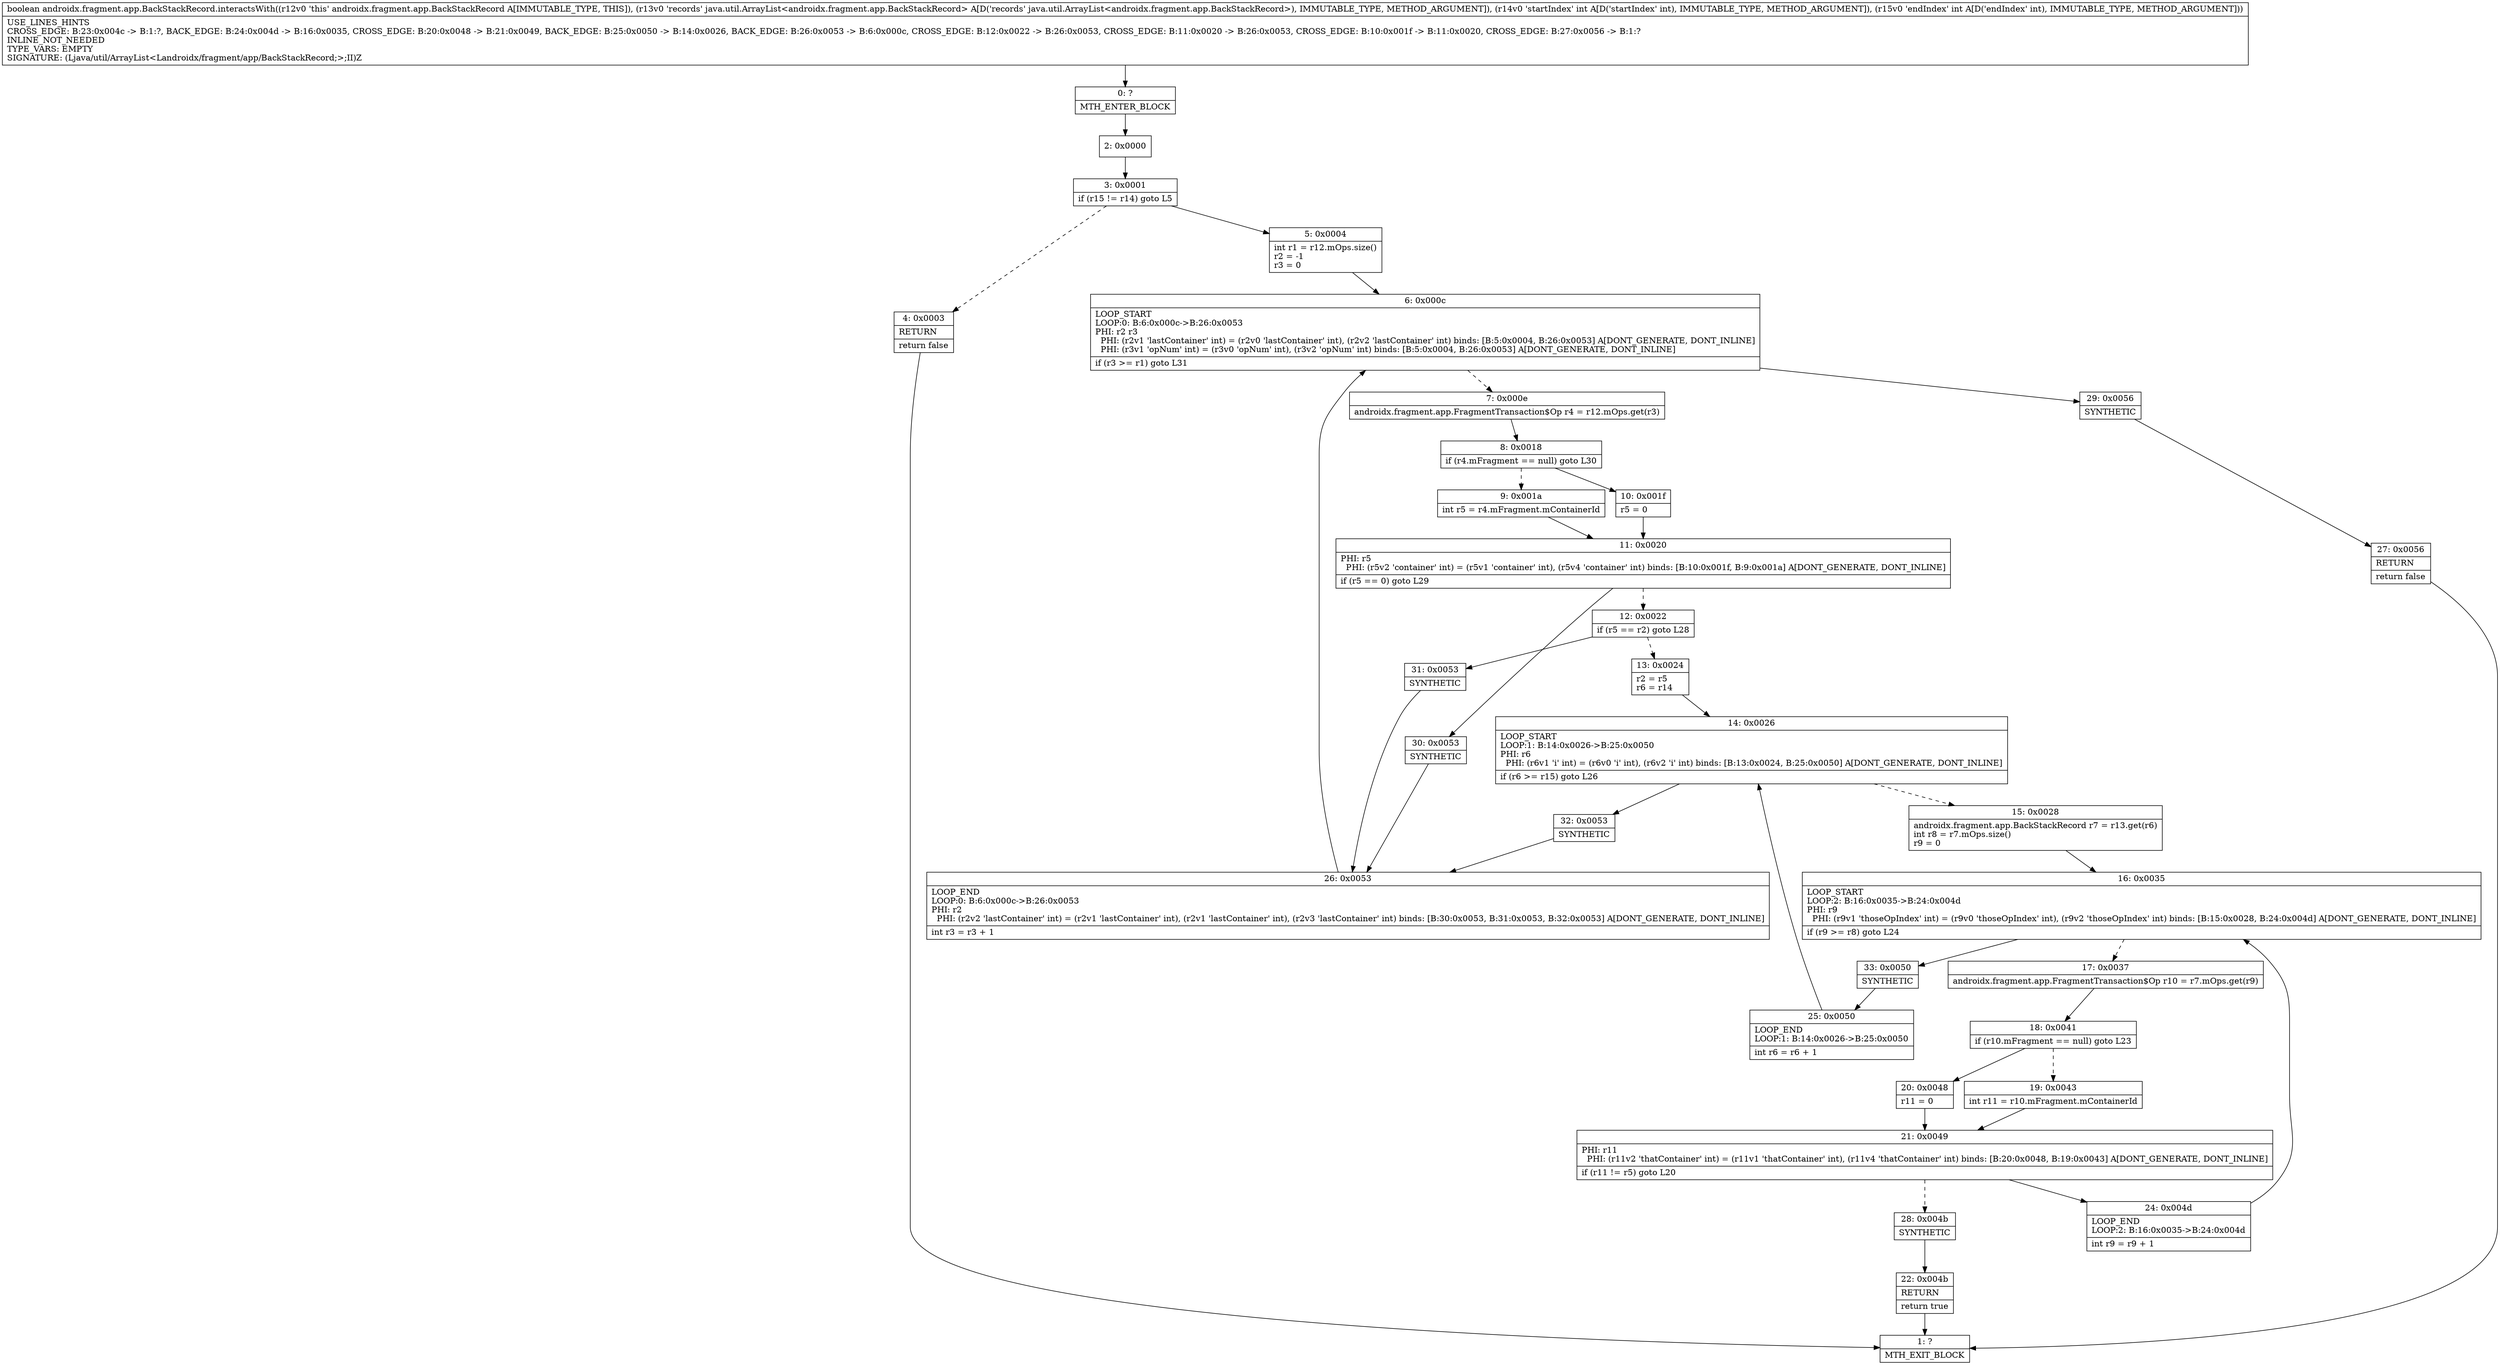 digraph "CFG forandroidx.fragment.app.BackStackRecord.interactsWith(Ljava\/util\/ArrayList;II)Z" {
Node_0 [shape=record,label="{0\:\ ?|MTH_ENTER_BLOCK\l}"];
Node_2 [shape=record,label="{2\:\ 0x0000}"];
Node_3 [shape=record,label="{3\:\ 0x0001|if (r15 != r14) goto L5\l}"];
Node_4 [shape=record,label="{4\:\ 0x0003|RETURN\l|return false\l}"];
Node_1 [shape=record,label="{1\:\ ?|MTH_EXIT_BLOCK\l}"];
Node_5 [shape=record,label="{5\:\ 0x0004|int r1 = r12.mOps.size()\lr2 = \-1\lr3 = 0\l}"];
Node_6 [shape=record,label="{6\:\ 0x000c|LOOP_START\lLOOP:0: B:6:0x000c\-\>B:26:0x0053\lPHI: r2 r3 \l  PHI: (r2v1 'lastContainer' int) = (r2v0 'lastContainer' int), (r2v2 'lastContainer' int) binds: [B:5:0x0004, B:26:0x0053] A[DONT_GENERATE, DONT_INLINE]\l  PHI: (r3v1 'opNum' int) = (r3v0 'opNum' int), (r3v2 'opNum' int) binds: [B:5:0x0004, B:26:0x0053] A[DONT_GENERATE, DONT_INLINE]\l|if (r3 \>= r1) goto L31\l}"];
Node_7 [shape=record,label="{7\:\ 0x000e|androidx.fragment.app.FragmentTransaction$Op r4 = r12.mOps.get(r3)\l}"];
Node_8 [shape=record,label="{8\:\ 0x0018|if (r4.mFragment == null) goto L30\l}"];
Node_9 [shape=record,label="{9\:\ 0x001a|int r5 = r4.mFragment.mContainerId\l}"];
Node_11 [shape=record,label="{11\:\ 0x0020|PHI: r5 \l  PHI: (r5v2 'container' int) = (r5v1 'container' int), (r5v4 'container' int) binds: [B:10:0x001f, B:9:0x001a] A[DONT_GENERATE, DONT_INLINE]\l|if (r5 == 0) goto L29\l}"];
Node_12 [shape=record,label="{12\:\ 0x0022|if (r5 == r2) goto L28\l}"];
Node_13 [shape=record,label="{13\:\ 0x0024|r2 = r5\lr6 = r14\l}"];
Node_14 [shape=record,label="{14\:\ 0x0026|LOOP_START\lLOOP:1: B:14:0x0026\-\>B:25:0x0050\lPHI: r6 \l  PHI: (r6v1 'i' int) = (r6v0 'i' int), (r6v2 'i' int) binds: [B:13:0x0024, B:25:0x0050] A[DONT_GENERATE, DONT_INLINE]\l|if (r6 \>= r15) goto L26\l}"];
Node_15 [shape=record,label="{15\:\ 0x0028|androidx.fragment.app.BackStackRecord r7 = r13.get(r6)\lint r8 = r7.mOps.size()\lr9 = 0\l}"];
Node_16 [shape=record,label="{16\:\ 0x0035|LOOP_START\lLOOP:2: B:16:0x0035\-\>B:24:0x004d\lPHI: r9 \l  PHI: (r9v1 'thoseOpIndex' int) = (r9v0 'thoseOpIndex' int), (r9v2 'thoseOpIndex' int) binds: [B:15:0x0028, B:24:0x004d] A[DONT_GENERATE, DONT_INLINE]\l|if (r9 \>= r8) goto L24\l}"];
Node_17 [shape=record,label="{17\:\ 0x0037|androidx.fragment.app.FragmentTransaction$Op r10 = r7.mOps.get(r9)\l}"];
Node_18 [shape=record,label="{18\:\ 0x0041|if (r10.mFragment == null) goto L23\l}"];
Node_19 [shape=record,label="{19\:\ 0x0043|int r11 = r10.mFragment.mContainerId\l}"];
Node_21 [shape=record,label="{21\:\ 0x0049|PHI: r11 \l  PHI: (r11v2 'thatContainer' int) = (r11v1 'thatContainer' int), (r11v4 'thatContainer' int) binds: [B:20:0x0048, B:19:0x0043] A[DONT_GENERATE, DONT_INLINE]\l|if (r11 != r5) goto L20\l}"];
Node_24 [shape=record,label="{24\:\ 0x004d|LOOP_END\lLOOP:2: B:16:0x0035\-\>B:24:0x004d\l|int r9 = r9 + 1\l}"];
Node_28 [shape=record,label="{28\:\ 0x004b|SYNTHETIC\l}"];
Node_22 [shape=record,label="{22\:\ 0x004b|RETURN\l|return true\l}"];
Node_20 [shape=record,label="{20\:\ 0x0048|r11 = 0\l}"];
Node_33 [shape=record,label="{33\:\ 0x0050|SYNTHETIC\l}"];
Node_25 [shape=record,label="{25\:\ 0x0050|LOOP_END\lLOOP:1: B:14:0x0026\-\>B:25:0x0050\l|int r6 = r6 + 1\l}"];
Node_32 [shape=record,label="{32\:\ 0x0053|SYNTHETIC\l}"];
Node_26 [shape=record,label="{26\:\ 0x0053|LOOP_END\lLOOP:0: B:6:0x000c\-\>B:26:0x0053\lPHI: r2 \l  PHI: (r2v2 'lastContainer' int) = (r2v1 'lastContainer' int), (r2v1 'lastContainer' int), (r2v3 'lastContainer' int) binds: [B:30:0x0053, B:31:0x0053, B:32:0x0053] A[DONT_GENERATE, DONT_INLINE]\l|int r3 = r3 + 1\l}"];
Node_31 [shape=record,label="{31\:\ 0x0053|SYNTHETIC\l}"];
Node_30 [shape=record,label="{30\:\ 0x0053|SYNTHETIC\l}"];
Node_10 [shape=record,label="{10\:\ 0x001f|r5 = 0\l}"];
Node_29 [shape=record,label="{29\:\ 0x0056|SYNTHETIC\l}"];
Node_27 [shape=record,label="{27\:\ 0x0056|RETURN\l|return false\l}"];
MethodNode[shape=record,label="{boolean androidx.fragment.app.BackStackRecord.interactsWith((r12v0 'this' androidx.fragment.app.BackStackRecord A[IMMUTABLE_TYPE, THIS]), (r13v0 'records' java.util.ArrayList\<androidx.fragment.app.BackStackRecord\> A[D('records' java.util.ArrayList\<androidx.fragment.app.BackStackRecord\>), IMMUTABLE_TYPE, METHOD_ARGUMENT]), (r14v0 'startIndex' int A[D('startIndex' int), IMMUTABLE_TYPE, METHOD_ARGUMENT]), (r15v0 'endIndex' int A[D('endIndex' int), IMMUTABLE_TYPE, METHOD_ARGUMENT]))  | USE_LINES_HINTS\lCROSS_EDGE: B:23:0x004c \-\> B:1:?, BACK_EDGE: B:24:0x004d \-\> B:16:0x0035, CROSS_EDGE: B:20:0x0048 \-\> B:21:0x0049, BACK_EDGE: B:25:0x0050 \-\> B:14:0x0026, BACK_EDGE: B:26:0x0053 \-\> B:6:0x000c, CROSS_EDGE: B:12:0x0022 \-\> B:26:0x0053, CROSS_EDGE: B:11:0x0020 \-\> B:26:0x0053, CROSS_EDGE: B:10:0x001f \-\> B:11:0x0020, CROSS_EDGE: B:27:0x0056 \-\> B:1:?\lINLINE_NOT_NEEDED\lTYPE_VARS: EMPTY\lSIGNATURE: (Ljava\/util\/ArrayList\<Landroidx\/fragment\/app\/BackStackRecord;\>;II)Z\l}"];
MethodNode -> Node_0;Node_0 -> Node_2;
Node_2 -> Node_3;
Node_3 -> Node_4[style=dashed];
Node_3 -> Node_5;
Node_4 -> Node_1;
Node_5 -> Node_6;
Node_6 -> Node_7[style=dashed];
Node_6 -> Node_29;
Node_7 -> Node_8;
Node_8 -> Node_9[style=dashed];
Node_8 -> Node_10;
Node_9 -> Node_11;
Node_11 -> Node_12[style=dashed];
Node_11 -> Node_30;
Node_12 -> Node_13[style=dashed];
Node_12 -> Node_31;
Node_13 -> Node_14;
Node_14 -> Node_15[style=dashed];
Node_14 -> Node_32;
Node_15 -> Node_16;
Node_16 -> Node_17[style=dashed];
Node_16 -> Node_33;
Node_17 -> Node_18;
Node_18 -> Node_19[style=dashed];
Node_18 -> Node_20;
Node_19 -> Node_21;
Node_21 -> Node_24;
Node_21 -> Node_28[style=dashed];
Node_24 -> Node_16;
Node_28 -> Node_22;
Node_22 -> Node_1;
Node_20 -> Node_21;
Node_33 -> Node_25;
Node_25 -> Node_14;
Node_32 -> Node_26;
Node_26 -> Node_6;
Node_31 -> Node_26;
Node_30 -> Node_26;
Node_10 -> Node_11;
Node_29 -> Node_27;
Node_27 -> Node_1;
}

